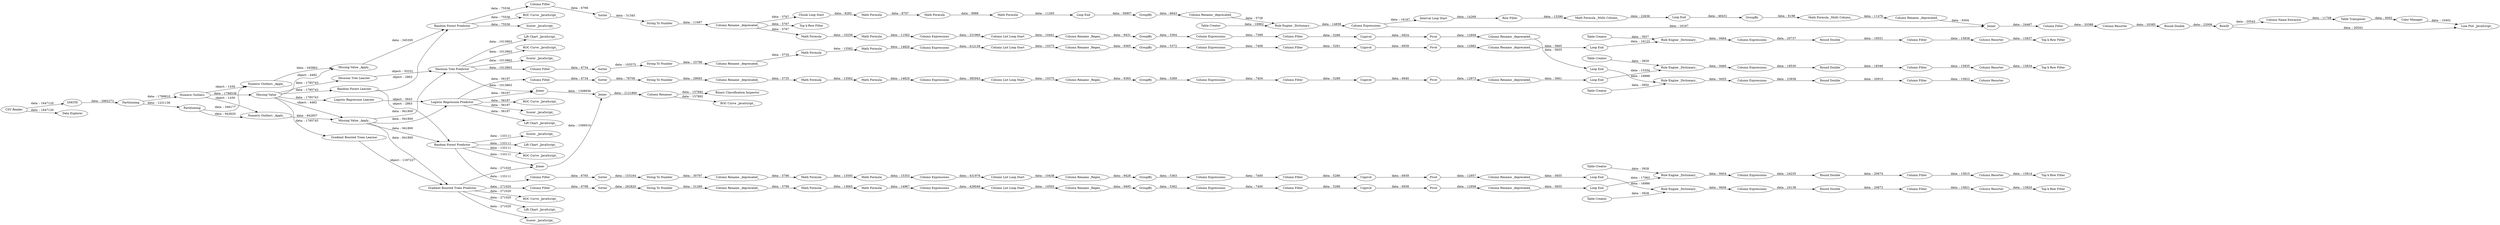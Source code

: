digraph {
	"-6628893508298549282_12" [label=Joiner]
	"-2261523514906235073_576" [label="Row Filter"]
	"-6654951662004303693_537" [label=Pivot]
	"-6628893508298549282_634" [label="Decision Tree Predictor"]
	"-7235571889198499665_376" [label="Column Rename _deprecated_"]
	"7829357677088693497_405" [label="Column Rename _deprecated_"]
	"-7235571889198499665_371" [label="Column Filter"]
	"-6654951662004303693_548" [label=Sorter]
	"-6656024580085483304_418" [label="Column Resorter"]
	"-6656024580085483304_410" [label="Column Rename _Regex_"]
	"-475498933442293832_592" [label="Table Transposer"]
	"1047722597581136515_520" [label="Math Formula"]
	"-2261523514906235073_562" [label="Chunk Loop Start"]
	"-2261523514906235073_571" [label="Rule Engine _Dictionary_"]
	"-6628893508298549282_618" [label="Logistic Regression Predictor"]
	"-7235571889198499665_405" [label="Column Rename _deprecated_"]
	"-6654951662004303693_528" [label=Unpivot]
	"-6628893508298549282_643" [label="Random Forest Learner"]
	"-6656024580085483304_414" [label="Loop End"]
	"-6628893508298549282_635" [label="Lift Chart _JavaScript_"]
	"-2261523514906235073_573" [label="Math Formula"]
	"-6628893508298549282_625" [label="Lift Chart _JavaScript_"]
	"-6654951662004303693_543" [label=GroupBy]
	"-2261523514906235073_586" [label="Math Formula _Multi Column_"]
	"-3794406369007367575_397" [label=GroupBy]
	"-6654951662004303693_538" [label="Loop End"]
	"7829357677088693497_385" [label="Rule Engine _Dictionary_"]
	"-6654951662004303693_531" [label="Column Rename _deprecated_"]
	"-7235571889198499665_399" [label="String To Number"]
	"-6656024580085483304_402" [label="Column Filter"]
	"-6628893508298549282_595" [label="Binary Classification Inspector"]
	"7829357677088693497_419" [label="Column Filter"]
	"7829357677088693497_414" [label="Loop End"]
	"-3794406369007367575_418" [label="Column Resorter"]
	"-6654951662004303693_544" [label="Column Rename _deprecated_"]
	"-475498933442293832_591" [label="Column Name Extractor"]
	"7829357677088693497_404" [label=Unpivot]
	"-2261523514906235073_569" [label="Column Rename _deprecated_"]
	"7829357677088693497_403" [label=Pivot]
	"-6628893508298549282_658" [label=Partitioning]
	"-2261523514906235073_570" [label="Table Creator"]
	"-6656024580085483304_385" [label="Rule Engine _Dictionary_"]
	"7829357677088693497_384" [label="Table Creator"]
	"-6628893508298549282_641" [label="Logistic Regression Learner"]
	"-7235571889198499665_403" [label=Pivot]
	"-6628893508298549282_678" [label="Random Forest Predictor"]
	"-6654951662004303693_533" [label="Column Resorter"]
	"7829357677088693497_415" [label="Column Expressions"]
	"-6628893508298549282_417" [label="Top k Row Filter"]
	"-7235571889198499665_416" [label="Round Double"]
	"-6628893508298549282_532" [label="Top k Row Filter"]
	"-7235571889198499665_402" [label="Column Filter"]
	"1047722597581136515_519" [label="Math Formula"]
	"-3794406369007367575_384" [label="Table Creator"]
	"-2261523514906235073_587" [label="Round Double"]
	"-7235571889198499665_385" [label="Rule Engine _Dictionary_"]
	"-6654951662004303693_546" [label="Column Rename _Regex_"]
	"-3794406369007367575_385" [label="Rule Engine _Dictionary_"]
	"-3794406369007367575_414" [label="Loop End"]
	"-7235571889198499665_396" [label="Column Expressions"]
	"-7235571889198499665_418" [label="Column Resorter"]
	"7064843810038330715_519" [label="Math Formula"]
	"-6628893508298549282_665" [label="Missing Value"]
	"-475498933442293832_590" [label="Color Manager"]
	"-5317797151295832213_519" [label="Math Formula"]
	"-7942636530942709900_520" [label="Math Formula"]
	"-6628893508298549282_644" [label="Gradient Boosted Trees Learner"]
	"-6654951662004303693_549" [label="Table Creator"]
	"-6656024580085483304_376" [label="Column Rename _deprecated_"]
	"7829357677088693497_409" [label="Column List Loop Start"]
	"-6628893508298549282_674" [label=SMOTE]
	"-2261523514906235073_579" [label="Math Formula _Multi Column_"]
	"-6628893508298549282_672" [label="Numeric Outliers _Apply_"]
	"-6628893508298549282_667" [label="Missing Value _Apply_"]
	"-6628893508298549282_637" [label="ROC Curve _JavaScript_"]
	"-7235571889198499665_415" [label="Column Expressions"]
	"-6628893508298549282_666" [label="Missing Value _Apply_"]
	"-3794406369007367575_396" [label="Column Expressions"]
	"-6628893508298549282_14" [label="Column Renamer"]
	"-2261523514906235073_584" [label="Column Filter"]
	"-3794406369007367575_372" [label=Sorter]
	"7829357677088693497_402" [label="Column Filter"]
	"-3794406369007367575_399" [label="String To Number"]
	"-6628893508298549282_1" [label="CSV Reader"]
	"-6656024580085483304_419" [label="Column Filter"]
	"-6628893508298549282_631" [label="Lift Chart _JavaScript_"]
	"-6656024580085483304_403" [label=Pivot]
	"-6656024580085483304_397" [label=GroupBy]
	"-6656024580085483304_396" [label="Column Expressions"]
	"-6656024580085483304_415" [label="Column Expressions"]
	"7829357677088693497_410" [label="Column Rename _Regex_"]
	"-2261523514906235073_575" [label="Interval Loop Start"]
	"-6654951662004303693_541" [label="Column Expressions"]
	"-6628893508298549282_677" [label="ROC Curve _JavaScript_"]
	"-6654951662004303693_540" [label="Column List Loop Start"]
	"-7235571889198499665_384" [label="Table Creator"]
	"-6628893508298549282_657" [label=Partitioning]
	"-6628893508298549282_642" [label="Decision Tree Learner"]
	"-2261523514906235073_577" [label="Loop End"]
	"7829357677088693497_371" [label="Column Filter"]
	"-6628893508298549282_10" [label=Joiner]
	"-6628893508298549282_621" [label="Gradient Boosted Trees Predictor"]
	"-6628893508298549282_654" [label="Scorer _JavaScript_"]
	"-7235571889198499665_404" [label=Unpivot]
	"-6656024580085483304_405" [label="Column Rename _deprecated_"]
	"-3794406369007367575_405" [label="Column Rename _deprecated_"]
	"-6628893508298549282_589" [label="Line Plot _JavaScript_"]
	"-2261523514906235073_566" [label="Column Expressions"]
	"-2261523514906235073_581" [label="Column Rename _deprecated_"]
	"-2817861773921947555_520" [label="Math Formula"]
	"-3794406369007367575_416" [label="Round Double"]
	"-6654951662004303693_529" [label="Column Expressions"]
	"-6628893508298549282_627" [label="ROC Curve _JavaScript_"]
	"-2261523514906235073_567" [label="Math Formula"]
	"-6656024580085483304_404" [label=Unpivot]
	"-2261523514906235073_582" [label=Joiner]
	"7829357677088693497_396" [label="Column Expressions"]
	"-6628893508298549282_6" [label="ROC Curve _JavaScript_"]
	"-6628893508298549282_630" [label="Top k Row Filter"]
	"-6628893508298549282_633" [label="ROC Curve _JavaScript_"]
	"-6628893508298549282_620" [label="Random Forest Predictor"]
	"-7235571889198499665_401" [label="Column Expressions"]
	"-6628893508298549282_636" [label="Top k Row Filter"]
	"7064843810038330715_520" [label="Math Formula"]
	"-6654951662004303693_539" [label="Column Filter"]
	"-3794406369007367575_419" [label="Column Filter"]
	"7829357677088693497_418" [label="Column Resorter"]
	"-6628893508298549282_653" [label="Scorer _JavaScript_"]
	"-3794406369007367575_409" [label="Column List Loop Start"]
	"-6656024580085483304_401" [label="Column Expressions"]
	"-6654951662004303693_530" [label="Round Double"]
	"7829357677088693497_399" [label="String To Number"]
	"-2261523514906235073_564" [label="Math Formula"]
	"-6628893508298549282_588" [label=RowID]
	"-6628893508298549282_671" [label="Numeric Outliers _Apply_"]
	"-7235571889198499665_419" [label="Column Filter"]
	"-6654951662004303693_542" [label="Rule Engine _Dictionary_"]
	"-6656024580085483304_399" [label="String To Number"]
	"-2261523514906235073_580" [label=GroupBy]
	"-3794406369007367575_376" [label="Column Rename _deprecated_"]
	"7829357677088693497_416" [label="Round Double"]
	"-6628893508298549282_655" [label="Data Explorer"]
	"-3794406369007367575_371" [label="Column Filter"]
	"-3794406369007367575_403" [label=Pivot]
	"-2817861773921947555_519" [label="Math Formula"]
	"-6654951662004303693_535" [label="Column Expressions"]
	"-6654951662004303693_536" [label="Column Filter"]
	"7829357677088693497_401" [label="Column Expressions"]
	"-2261523514906235073_585" [label="Column Resorter"]
	"-6628893508298549282_670" [label="Numeric Outliers"]
	"-3794406369007367575_404" [label=Unpivot]
	"-2261523514906235073_568" [label=GroupBy]
	"7829357677088693497_376" [label="Column Rename _deprecated_"]
	"-6628893508298549282_4" [label="Lift Chart _JavaScript_"]
	"-6656024580085483304_384" [label="Table Creator"]
	"-6656024580085483304_416" [label="Round Double"]
	"-7942636530942709900_519" [label="Math Formula"]
	"-6628893508298549282_668" [label="ROC Curve _JavaScript_"]
	"-6656024580085483304_371" [label="Column Filter"]
	"-3794406369007367575_401" [label="Column Expressions"]
	"-2261523514906235073_563" [label="Loop End"]
	"7829357677088693497_372" [label=Sorter]
	"-6628893508298549282_676" [label="Scorer _JavaScript_"]
	"-6656024580085483304_372" [label=Sorter]
	"-6654951662004303693_547" [label="Column Filter"]
	"-7235571889198499665_414" [label="Loop End"]
	"7829357677088693497_397" [label=GroupBy]
	"-7235571889198499665_397" [label=GroupBy]
	"-6628893508298549282_11" [label=Joiner]
	"-3794406369007367575_415" [label="Column Expressions"]
	"-3794406369007367575_410" [label="Column Rename _Regex_"]
	"-6628893508298549282_651" [label="Scorer _JavaScript_"]
	"-6628893508298549282_624" [label="Top k Row Filter"]
	"-3794406369007367575_402" [label="Column Filter"]
	"-6628893508298549282_652" [label="Scorer _JavaScript_"]
	"-6656024580085483304_409" [label="Column List Loop Start"]
	"-6654951662004303693_545" [label="String To Number"]
	"-5317797151295832213_520" [label="Math Formula"]
	"-7235571889198499665_409" [label="Column List Loop Start"]
	"-7235571889198499665_372" [label=Sorter]
	"-7235571889198499665_410" [label="Column Rename _Regex_"]
	"-6654951662004303693_545" -> "-6654951662004303693_544" [label="data: : 11687"]
	"-6628893508298549282_588" -> "-6628893508298549282_589" [label="data: : 20543"]
	"-2261523514906235073_573" -> "-2261523514906235073_563" [label="data: : 11265"]
	"7829357677088693497_399" -> "7829357677088693497_376" [label="data: : 31269"]
	"-3794406369007367575_385" -> "-3794406369007367575_415" [label="data: : 9460"]
	"-6628893508298549282_670" -> "-6628893508298549282_671" [label="object: : 1430"]
	"-3794406369007367575_376" -> "7064843810038330715_519" [label="data: : 5735"]
	"-6654951662004303693_529" -> "-6654951662004303693_530" [label="data: : 23938"]
	"-6656024580085483304_414" -> "-6656024580085483304_385" [label="data: : 16123"]
	"-2261523514906235073_567" -> "-2261523514906235073_573" [label="data: : 9988"]
	"-6656024580085483304_404" -> "-6656024580085483304_403" [label="data: : 6939"]
	"-2261523514906235073_584" -> "-2261523514906235073_585" [label="data: : 20388"]
	"-475498933442293832_591" -> "-475498933442293832_592" [label="data: : 11708"]
	"-3794406369007367575_405" -> "-3794406369007367575_414" [label="data: : 5661"]
	"-2261523514906235073_564" -> "-2261523514906235073_567" [label="data: : 8707"]
	"-6656024580085483304_372" -> "-6656024580085483304_399" [label="data: : 105575"]
	"-6628893508298549282_657" -> "-6628893508298549282_658" [label="data: : 1231139"]
	"-7235571889198499665_399" -> "-7235571889198499665_376" [label="data: : 30797"]
	"-6654951662004303693_537" -> "-6654951662004303693_531" [label="data: : 12958"]
	"-6628893508298549282_621" -> "7829357677088693497_371" [label="data: : 271020"]
	"-2261523514906235073_576" -> "-2261523514906235073_579" [label="data: : 15390"]
	"-6628893508298549282_634" -> "-6656024580085483304_371" [label="data: : 1013863"]
	"-3794406369007367575_396" -> "-3794406369007367575_409" [label="data: : 385943"]
	"-6628893508298549282_620" -> "-6628893508298549282_625" [label="data: : 133111"]
	"7829357677088693497_402" -> "7829357677088693497_404" [label="data: : 5286"]
	"-6656024580085483304_396" -> "-6656024580085483304_409" [label="data: : 412139"]
	"-6628893508298549282_665" -> "-6628893508298549282_644" [label="data: : 1785743"]
	"-2261523514906235073_581" -> "-2261523514906235073_582" [label="data: : 9304"]
	"-2261523514906235073_586" -> "-2261523514906235073_581" [label="data: : 11476"]
	"-7235571889198499665_405" -> "-7235571889198499665_414" [label="data: : 5655"]
	"-6656024580085483304_419" -> "-6656024580085483304_418" [label="data: : 15838"]
	"-6628893508298549282_588" -> "-475498933442293832_591" [label="data: : 20543"]
	"-6628893508298549282_14" -> "-6628893508298549282_595" [label="data: : 157892"]
	"7829357677088693497_376" -> "-5317797151295832213_519" [label="data: : 5799"]
	"-6628893508298549282_678" -> "-6628893508298549282_677" [label="data: : 75536"]
	"-6628893508298549282_665" -> "-6628893508298549282_643" [label="data: : 1785743"]
	"-6628893508298549282_641" -> "-6628893508298549282_618" [label="object: : 5643"]
	"-3794406369007367575_397" -> "-3794406369007367575_401" [label="data: : 5369"]
	"-6656024580085483304_409" -> "-6656024580085483304_410" [label="data: : 10375"]
	"-7235571889198499665_415" -> "-7235571889198499665_416" [label="data: : 24138"]
	"-6656024580085483304_415" -> "-6656024580085483304_416" [label="data: : 20737"]
	"-6628893508298549282_1" -> "-6628893508298549282_655" [label="data: : 1647120"]
	"-7235571889198499665_419" -> "-7235571889198499665_418" [label="data: : 15821"]
	"-6654951662004303693_543" -> "-6654951662004303693_535" [label="data: : 5364"]
	"-7235571889198499665_416" -> "-7235571889198499665_419" [label="data: : 20873"]
	"-6656024580085483304_401" -> "-6656024580085483304_402" [label="data: : 7408"]
	"-6628893508298549282_665" -> "-6628893508298549282_641" [label="data: : 1785743"]
	"-6656024580085483304_385" -> "-6656024580085483304_415" [label="data: : 9464"]
	"7064843810038330715_520" -> "-3794406369007367575_396" [label="data: : 14820"]
	"-6628893508298549282_618" -> "-6628893508298549282_654" [label="data: : 56197"]
	"7829357677088693497_414" -> "7829357677088693497_385" [label="data: : 17063"]
	"-6628893508298549282_678" -> "-6628893508298549282_676" [label="data: : 75536"]
	"7829357677088693497_385" -> "7829357677088693497_415" [label="data: : 9454"]
	"-6628893508298549282_12" -> "-6628893508298549282_14" [label="data: : 2121860"]
	"1047722597581136515_520" -> "-7235571889198499665_396" [label="data: : 15353"]
	"-7235571889198499665_414" -> "-7235571889198499665_385" [label="data: : 16986"]
	"-6628893508298549282_634" -> "-6628893508298549282_11" [label="data: : 1013863"]
	"-6628893508298549282_10" -> "-6628893508298549282_12" [label="data: : 1599510"]
	"-6656024580085483304_405" -> "-6656024580085483304_414" [label="data: : 5665"]
	"-6628893508298549282_618" -> "-3794406369007367575_371" [label="data: : 56197"]
	"1047722597581136515_519" -> "1047722597581136515_520" [label="data: : 13593"]
	"-7235571889198499665_397" -> "-7235571889198499665_401" [label="data: : 5363"]
	"-3794406369007367575_404" -> "-3794406369007367575_403" [label="data: : 6940"]
	"-6656024580085483304_397" -> "-6656024580085483304_401" [label="data: : 5372"]
	"7829357677088693497_403" -> "7829357677088693497_405" [label="data: : 12958"]
	"-7235571889198499665_385" -> "-7235571889198499665_415" [label="data: : 9456"]
	"-6628893508298549282_14" -> "-6628893508298549282_668" [label="data: : 157892"]
	"-2261523514906235073_582" -> "-2261523514906235073_584" [label="data: : 24467"]
	"7829357677088693497_405" -> "7829357677088693497_414" [label="data: : 5655"]
	"-7235571889198499665_410" -> "-7235571889198499665_397" [label="data: : 9428"]
	"-6628893508298549282_642" -> "-6628893508298549282_634" [label="object: : 55331"]
	"-6654951662004303693_536" -> "-6654951662004303693_528" [label="data: : 5286"]
	"-6628893508298549282_621" -> "-6628893508298549282_4" [label="data: : 271020"]
	"-6656024580085483304_410" -> "-6656024580085483304_397" [label="data: : 9365"]
	"-2261523514906235073_570" -> "-2261523514906235073_571" [label="data: : 16962"]
	"7829357677088693497_409" -> "7829357677088693497_410" [label="data: : 10505"]
	"-6654951662004303693_530" -> "-6654951662004303693_539" [label="data: : 20910"]
	"-2261523514906235073_566" -> "-2261523514906235073_582" [label="data: : 16167"]
	"-2261523514906235073_587" -> "-6628893508298549282_588" [label="data: : 22006"]
	"-6628893508298549282_618" -> "-6628893508298549282_637" [label="data: : 56197"]
	"-6656024580085483304_399" -> "-6656024580085483304_376" [label="data: : 33798"]
	"-2817861773921947555_519" -> "-2817861773921947555_520" [label="data: : 10259"]
	"-2261523514906235073_579" -> "-2261523514906235073_577" [label="data: : 22636"]
	"-7235571889198499665_404" -> "-7235571889198499665_403" [label="data: : 6939"]
	"-475498933442293832_590" -> "-6628893508298549282_589" [label="data: : 10402"]
	"-2817861773921947555_520" -> "-6654951662004303693_541" [label="data: : 11562"]
	"-6656024580085483304_418" -> "-6628893508298549282_630" [label="data: : 15837"]
	"-2261523514906235073_562" -> "-2261523514906235073_564" [label="data: : 8282"]
	"-6654951662004303693_531" -> "-6654951662004303693_538" [label="data: : 5655"]
	"-6628893508298549282_621" -> "-6628893508298549282_6" [label="data: : 271020"]
	"-6654951662004303693_540" -> "-6654951662004303693_546" [label="data: : 10441"]
	"-7235571889198499665_402" -> "-7235571889198499665_404" [label="data: : 5286"]
	"-3794406369007367575_414" -> "-3794406369007367575_385" [label="data: : 15354"]
	"-6628893508298549282_620" -> "-6628893508298549282_10" [label="data: : 133111"]
	"-6628893508298549282_620" -> "-6628893508298549282_627" [label="data: : 133111"]
	"-6628893508298549282_666" -> "-6628893508298549282_634" [label="data: : 941800"]
	"-6628893508298549282_621" -> "-6628893508298549282_651" [label="data: : 271020"]
	"-6628893508298549282_620" -> "-6628893508298549282_652" [label="data: : 133111"]
	"-6654951662004303693_541" -> "-6654951662004303693_540" [label="data: : 231960"]
	"-6628893508298549282_643" -> "-6628893508298549282_678" [label="object: : 2863"]
	"-7235571889198499665_396" -> "-7235571889198499665_409" [label="data: : 431976"]
	"-7942636530942709900_519" -> "-7942636530942709900_520" [label="data: : 13562"]
	"-6654951662004303693_544" -> "-2817861773921947555_519" [label="data: : 5767"]
	"-6628893508298549282_665" -> "-6628893508298549282_642" [label="data: : 1785743"]
	"-6628893508298549282_666" -> "-6628893508298549282_621" [label="data: : 941800"]
	"-6628893508298549282_671" -> "-6628893508298549282_666" [label="data: : 942857"]
	"7829357677088693497_372" -> "7829357677088693497_399" [label="data: : 262820"]
	"7829357677088693497_397" -> "7829357677088693497_401" [label="data: : 5362"]
	"-6628893508298549282_666" -> "-6628893508298549282_618" [label="data: : 941800"]
	"-6654951662004303693_548" -> "-6654951662004303693_545" [label="data: : 51345"]
	"-2261523514906235073_563" -> "-2261523514906235073_568" [label="data: : 56807"]
	"-6654951662004303693_544" -> "-2261523514906235073_562" [label="data: : 5767"]
	"-5317797151295832213_519" -> "-5317797151295832213_520" [label="data: : 13665"]
	"-6628893508298549282_620" -> "-7235571889198499665_371" [label="data: : 133111"]
	"-6628893508298549282_665" -> "-6628893508298549282_666" [label="object: : 4482"]
	"-6654951662004303693_547" -> "-6654951662004303693_548" [label="data: : 6766"]
	"-6628893508298549282_667" -> "-6628893508298549282_678" [label="data: : 345305"]
	"-6628893508298549282_658" -> "-6628893508298549282_672" [label="data: : 346177"]
	"-3794406369007367575_372" -> "-3794406369007367575_399" [label="data: : 78700"]
	"-6628893508298549282_621" -> "-6628893508298549282_10" [label="data: : 271020"]
	"7829357677088693497_418" -> "-6628893508298549282_417" [label="data: : 15814"]
	"-6628893508298549282_666" -> "-6628893508298549282_620" [label="data: : 941800"]
	"-6656024580085483304_384" -> "-6656024580085483304_385" [label="data: : 3927"]
	"-6628893508298549282_618" -> "-6628893508298549282_635" [label="data: : 56197"]
	"-6656024580085483304_403" -> "-6656024580085483304_405" [label="data: : 12982"]
	"-6656024580085483304_376" -> "-7942636530942709900_519" [label="data: : 5735"]
	"7829357677088693497_410" -> "7829357677088693497_397" [label="data: : 9495"]
	"-2261523514906235073_585" -> "-2261523514906235073_587" [label="data: : 20385"]
	"-475498933442293832_592" -> "-475498933442293832_590" [label="data: : 6002"]
	"-3794406369007367575_419" -> "-3794406369007367575_418" [label="data: : 15835"]
	"7829357677088693497_371" -> "7829357677088693497_372" [label="data: : 6798"]
	"-7235571889198499665_384" -> "-7235571889198499665_385" [label="data: : 3928"]
	"-2261523514906235073_575" -> "-2261523514906235073_576" [label="data: : 14269"]
	"-6628893508298549282_634" -> "-6628893508298549282_633" [label="data: : 1013863"]
	"-6628893508298549282_665" -> "-6628893508298549282_667" [label="object: : 4482"]
	"-6628893508298549282_672" -> "-6628893508298549282_667" [label="data: : 345863"]
	"-6628893508298549282_618" -> "-6628893508298549282_11" [label="data: : 56197"]
	"-6628893508298549282_634" -> "-6628893508298549282_631" [label="data: : 1013863"]
	"-3794406369007367575_418" -> "-6628893508298549282_636" [label="data: : 15834"]
	"-2261523514906235073_568" -> "-2261523514906235073_569" [label="data: : 6643"]
	"-6656024580085483304_416" -> "-6656024580085483304_419" [label="data: : 19551"]
	"-6654951662004303693_542" -> "-6654951662004303693_529" [label="data: : 9455"]
	"7829357677088693497_401" -> "7829357677088693497_402" [label="data: : 7400"]
	"-2261523514906235073_571" -> "-2261523514906235073_566" [label="data: : 14858"]
	"-6628893508298549282_657" -> "-6628893508298549282_670" [label="data: : 1789810"]
	"-6628893508298549282_11" -> "-6628893508298549282_12" [label="data: : 1308936"]
	"-6654951662004303693_539" -> "-6654951662004303693_533" [label="data: : 15822"]
	"7829357677088693497_404" -> "7829357677088693497_403" [label="data: : 6938"]
	"-7235571889198499665_418" -> "-6628893508298549282_624" [label="data: : 15820"]
	"7064843810038330715_519" -> "7064843810038330715_520" [label="data: : 13562"]
	"-6628893508298549282_674" -> "-6628893508298549282_657" [label="data: : 2882272"]
	"-6654951662004303693_549" -> "-6654951662004303693_542" [label="data: : 3950"]
	"-6656024580085483304_371" -> "-6656024580085483304_372" [label="data: : 6734"]
	"-2261523514906235073_566" -> "-2261523514906235073_575" [label="data: : 16167"]
	"7829357677088693497_396" -> "7829357677088693497_409" [label="data: : 428049"]
	"-6628893508298549282_643" -> "-6628893508298549282_620" [label="object: : 2863"]
	"-3794406369007367575_402" -> "-3794406369007367575_404" [label="data: : 5289"]
	"-3794406369007367575_399" -> "-3794406369007367575_376" [label="data: : 29093"]
	"-3794406369007367575_410" -> "-3794406369007367575_397" [label="data: : 9365"]
	"-6628893508298549282_634" -> "-6628893508298549282_653" [label="data: : 1013863"]
	"-7235571889198499665_372" -> "-7235571889198499665_399" [label="data: : 153164"]
	"-6628893508298549282_670" -> "-6628893508298549282_665" [label="data: : 1788538"]
	"-2261523514906235073_569" -> "-2261523514906235073_571" [label="data: : 5728"]
	"-6628893508298549282_658" -> "-6628893508298549282_671" [label="data: : 943620"]
	"7829357677088693497_419" -> "7829357677088693497_418" [label="data: : 15815"]
	"-2261523514906235073_580" -> "-2261523514906235073_586" [label="data: : 8198"]
	"-6654951662004303693_538" -> "-6654951662004303693_542" [label="data: : 16888"]
	"-3794406369007367575_401" -> "-3794406369007367575_402" [label="data: : 7404"]
	"7829357677088693497_416" -> "7829357677088693497_419" [label="data: : 20674"]
	"-3794406369007367575_416" -> "-3794406369007367575_419" [label="data: : 18346"]
	"-3794406369007367575_371" -> "-3794406369007367575_372" [label="data: : 6734"]
	"-3794406369007367575_409" -> "-3794406369007367575_410" [label="data: : 10375"]
	"-2261523514906235073_577" -> "-2261523514906235073_580" [label="data: : 46431"]
	"-6654951662004303693_544" -> "-6628893508298549282_532" [label="data: : 5767"]
	"-6654951662004303693_535" -> "-6654951662004303693_536" [label="data: : 7399"]
	"-3794406369007367575_403" -> "-3794406369007367575_405" [label="data: : 12973"]
	"7829357677088693497_384" -> "7829357677088693497_385" [label="data: : 3928"]
	"-6654951662004303693_528" -> "-6654951662004303693_537" [label="data: : 6924"]
	"-7235571889198499665_371" -> "-7235571889198499665_372" [label="data: : 6765"]
	"-7235571889198499665_409" -> "-7235571889198499665_410" [label="data: : 10438"]
	"-7942636530942709900_520" -> "-6656024580085483304_396" [label="data: : 14820"]
	"-6656024580085483304_402" -> "-6656024580085483304_404" [label="data: : 5291"]
	"7829357677088693497_415" -> "7829357677088693497_416" [label="data: : 24235"]
	"-7235571889198499665_401" -> "-7235571889198499665_402" [label="data: : 7400"]
	"-3794406369007367575_384" -> "-3794406369007367575_385" [label="data: : 3929"]
	"-5317797151295832213_520" -> "7829357677088693497_396" [label="data: : 14967"]
	"-3794406369007367575_415" -> "-3794406369007367575_416" [label="data: : 18530"]
	"-6628893508298549282_644" -> "-6628893508298549282_621" [label="object: : 1187227"]
	"-6628893508298549282_1" -> "-6628893508298549282_674" [label="data: : 1647120"]
	"-7235571889198499665_403" -> "-7235571889198499665_405" [label="data: : 12957"]
	"-7235571889198499665_376" -> "1047722597581136515_519" [label="data: : 5766"]
	"-6628893508298549282_670" -> "-6628893508298549282_672" [label="object: : 1430"]
	"-6654951662004303693_546" -> "-6654951662004303693_543" [label="data: : 9431"]
	"-6628893508298549282_678" -> "-6654951662004303693_547" [label="data: : 75536"]
	rankdir=LR
}
